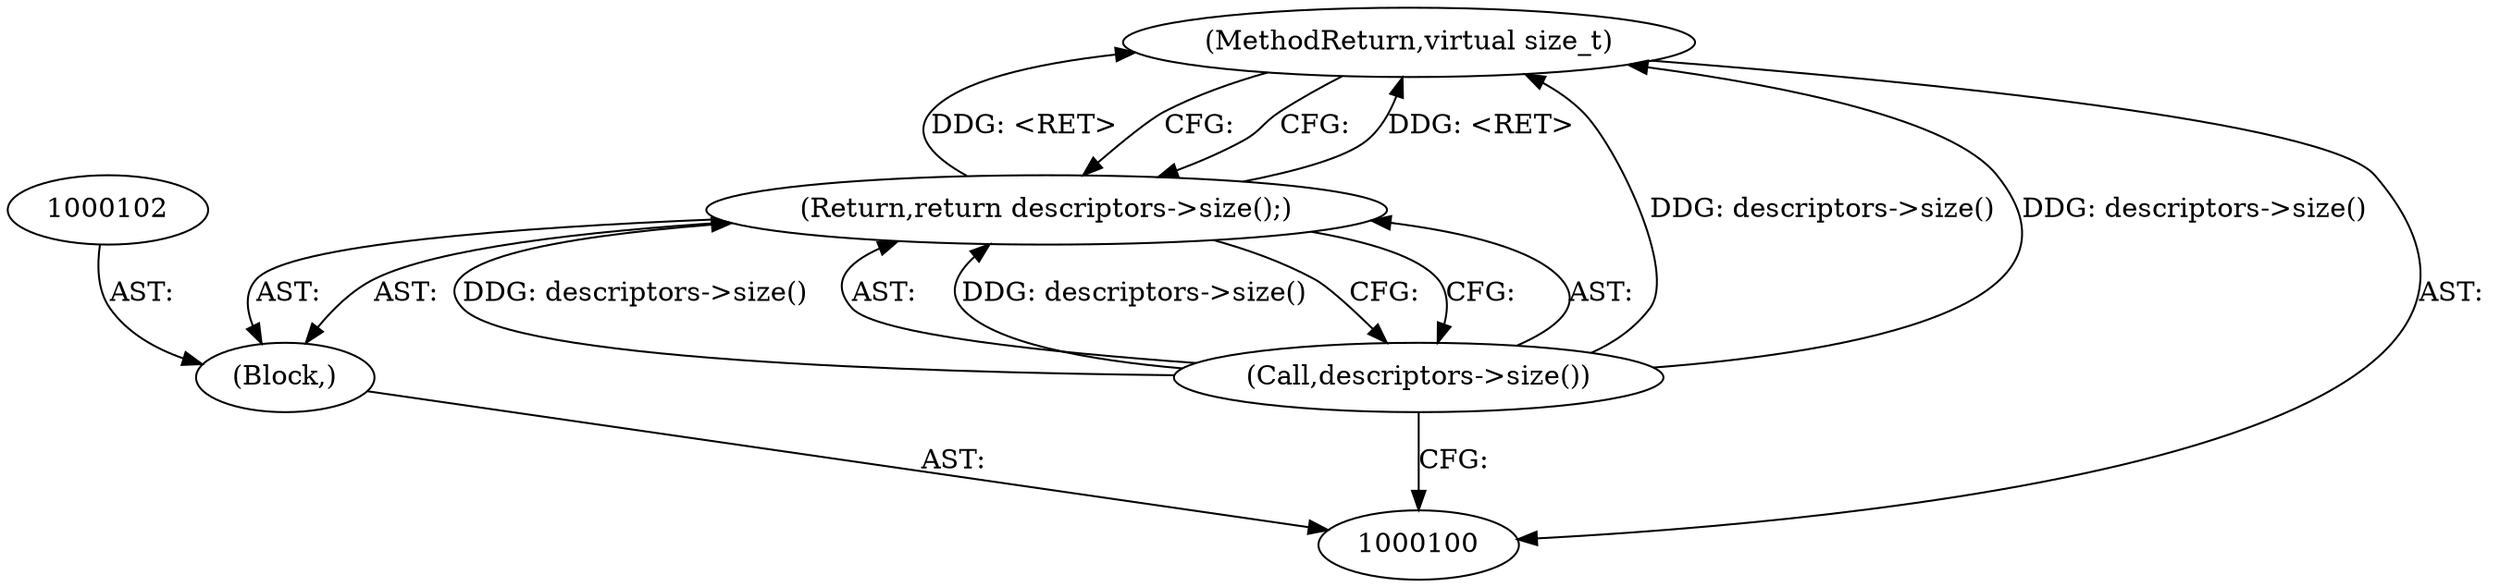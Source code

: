 digraph "1_Chrome_dc7b094a338c6c521f918f478e993f0f74bbea0d_15" {
"1000105" [label="(MethodReturn,virtual size_t)"];
"1000101" [label="(Block,)"];
"1000104" [label="(Call,descriptors->size())"];
"1000103" [label="(Return,return descriptors->size();)"];
"1000105" -> "1000100"  [label="AST: "];
"1000105" -> "1000103"  [label="CFG: "];
"1000103" -> "1000105"  [label="DDG: <RET>"];
"1000104" -> "1000105"  [label="DDG: descriptors->size()"];
"1000101" -> "1000100"  [label="AST: "];
"1000102" -> "1000101"  [label="AST: "];
"1000103" -> "1000101"  [label="AST: "];
"1000104" -> "1000103"  [label="AST: "];
"1000104" -> "1000100"  [label="CFG: "];
"1000103" -> "1000104"  [label="CFG: "];
"1000104" -> "1000105"  [label="DDG: descriptors->size()"];
"1000104" -> "1000103"  [label="DDG: descriptors->size()"];
"1000103" -> "1000101"  [label="AST: "];
"1000103" -> "1000104"  [label="CFG: "];
"1000104" -> "1000103"  [label="AST: "];
"1000105" -> "1000103"  [label="CFG: "];
"1000103" -> "1000105"  [label="DDG: <RET>"];
"1000104" -> "1000103"  [label="DDG: descriptors->size()"];
}
